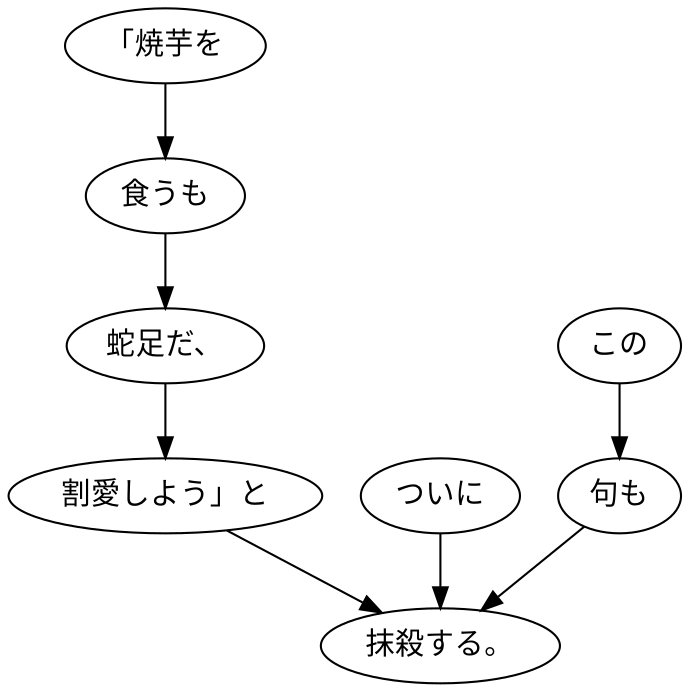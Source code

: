 digraph graph1371 {
	node0 [label="「焼芋を"];
	node1 [label="食うも"];
	node2 [label="蛇足だ、"];
	node3 [label="割愛しよう」と"];
	node4 [label="ついに"];
	node5 [label="この"];
	node6 [label="句も"];
	node7 [label="抹殺する。"];
	node0 -> node1;
	node1 -> node2;
	node2 -> node3;
	node3 -> node7;
	node4 -> node7;
	node5 -> node6;
	node6 -> node7;
}
